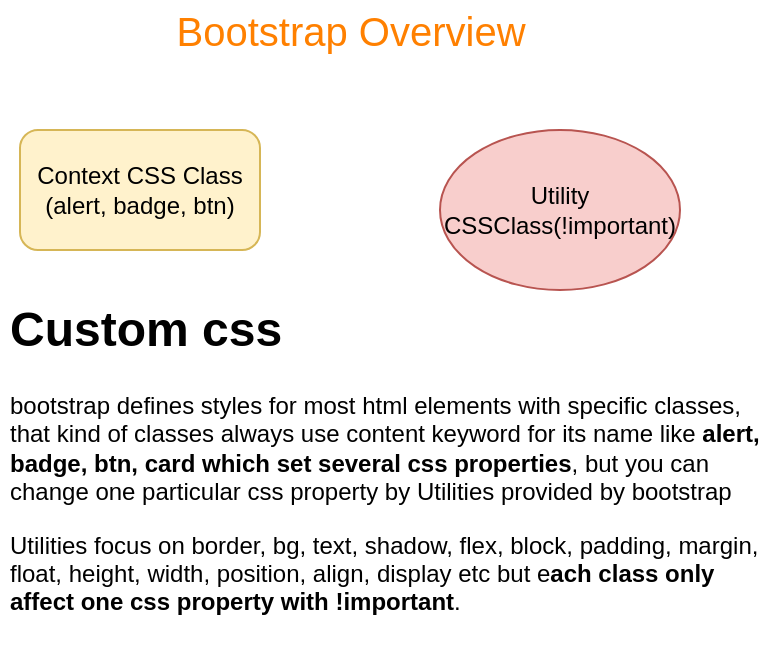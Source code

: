 <mxfile version="13.6.2" type="github">
  <diagram id="N1Dy4Xbomv0nKklenES5" name="Page-1">
    <mxGraphModel dx="786" dy="551" grid="1" gridSize="10" guides="1" tooltips="1" connect="1" arrows="1" fold="1" page="1" pageScale="1" pageWidth="850" pageHeight="1100" math="0" shadow="0">
      <root>
        <mxCell id="0" />
        <mxCell id="1" parent="0" />
        <mxCell id="f19l1gq4jlYd-9iDIfYs-4" value="Bootstrap Overview" style="text;html=1;align=center;verticalAlign=middle;resizable=0;points=[];autosize=1;fontSize=20;fontColor=#FF8000;" parent="1" vertex="1">
          <mxGeometry x="270" y="45" width="190" height="30" as="geometry" />
        </mxCell>
        <mxCell id="f19l1gq4jlYd-9iDIfYs-5" value="" style="group" parent="1" vertex="1" connectable="0">
          <mxGeometry x="190" y="110" width="390" height="260" as="geometry" />
        </mxCell>
        <mxCell id="f19l1gq4jlYd-9iDIfYs-1" value="&lt;h1&gt;Custom css&lt;br&gt;&lt;/h1&gt;&lt;p&gt;bootstrap defines styles for most html elements with specific classes, that kind of classes always use content keyword for its name like &lt;b&gt;alert, badge, btn, card which set several css properties&lt;/b&gt;, but you can change one particular css property by Utilities provided by bootstrap&lt;/p&gt;&lt;p&gt;Utilities focus on border, bg, text, shadow, flex, block, padding, margin, float, height, width, position, align, display etc but e&lt;b&gt;ach class only affect one css property with !important&lt;/b&gt;.&lt;br&gt;&lt;/p&gt;" style="text;html=1;strokeColor=none;fillColor=none;spacing=5;spacingTop=-20;whiteSpace=wrap;overflow=hidden;rounded=0;" parent="f19l1gq4jlYd-9iDIfYs-5" vertex="1">
          <mxGeometry y="80" width="390" height="180" as="geometry" />
        </mxCell>
        <mxCell id="f19l1gq4jlYd-9iDIfYs-2" value="Utility CSSClass(!important)" style="ellipse;whiteSpace=wrap;html=1;fillColor=#f8cecc;strokeColor=#b85450;" parent="f19l1gq4jlYd-9iDIfYs-5" vertex="1">
          <mxGeometry x="220" width="120" height="80" as="geometry" />
        </mxCell>
        <mxCell id="f19l1gq4jlYd-9iDIfYs-3" value="&lt;div&gt;Context CSS Class&lt;/div&gt;&lt;div&gt;(alert, badge, btn)&lt;br&gt;&lt;/div&gt;" style="rounded=1;whiteSpace=wrap;html=1;fillColor=#fff2cc;strokeColor=#d6b656;" parent="f19l1gq4jlYd-9iDIfYs-5" vertex="1">
          <mxGeometry x="10" width="120" height="60" as="geometry" />
        </mxCell>
      </root>
    </mxGraphModel>
  </diagram>
</mxfile>
